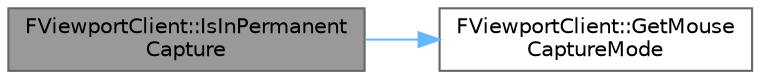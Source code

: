 digraph "FViewportClient::IsInPermanentCapture"
{
 // INTERACTIVE_SVG=YES
 // LATEX_PDF_SIZE
  bgcolor="transparent";
  edge [fontname=Helvetica,fontsize=10,labelfontname=Helvetica,labelfontsize=10];
  node [fontname=Helvetica,fontsize=10,shape=box,height=0.2,width=0.4];
  rankdir="LR";
  Node1 [id="Node000001",label="FViewportClient::IsInPermanent\lCapture",height=0.2,width=0.4,color="gray40", fillcolor="grey60", style="filled", fontcolor="black",tooltip=" "];
  Node1 -> Node2 [id="edge1_Node000001_Node000002",color="steelblue1",style="solid",tooltip=" "];
  Node2 [id="Node000002",label="FViewportClient::GetMouse\lCaptureMode",height=0.2,width=0.4,color="grey40", fillcolor="white", style="filled",URL="$d9/dc0/classFViewportClient.html#a0c1c52eeff0f27ae19967644c6432891",tooltip="Gets the mouse capture behavior when the viewport is clicked."];
}
